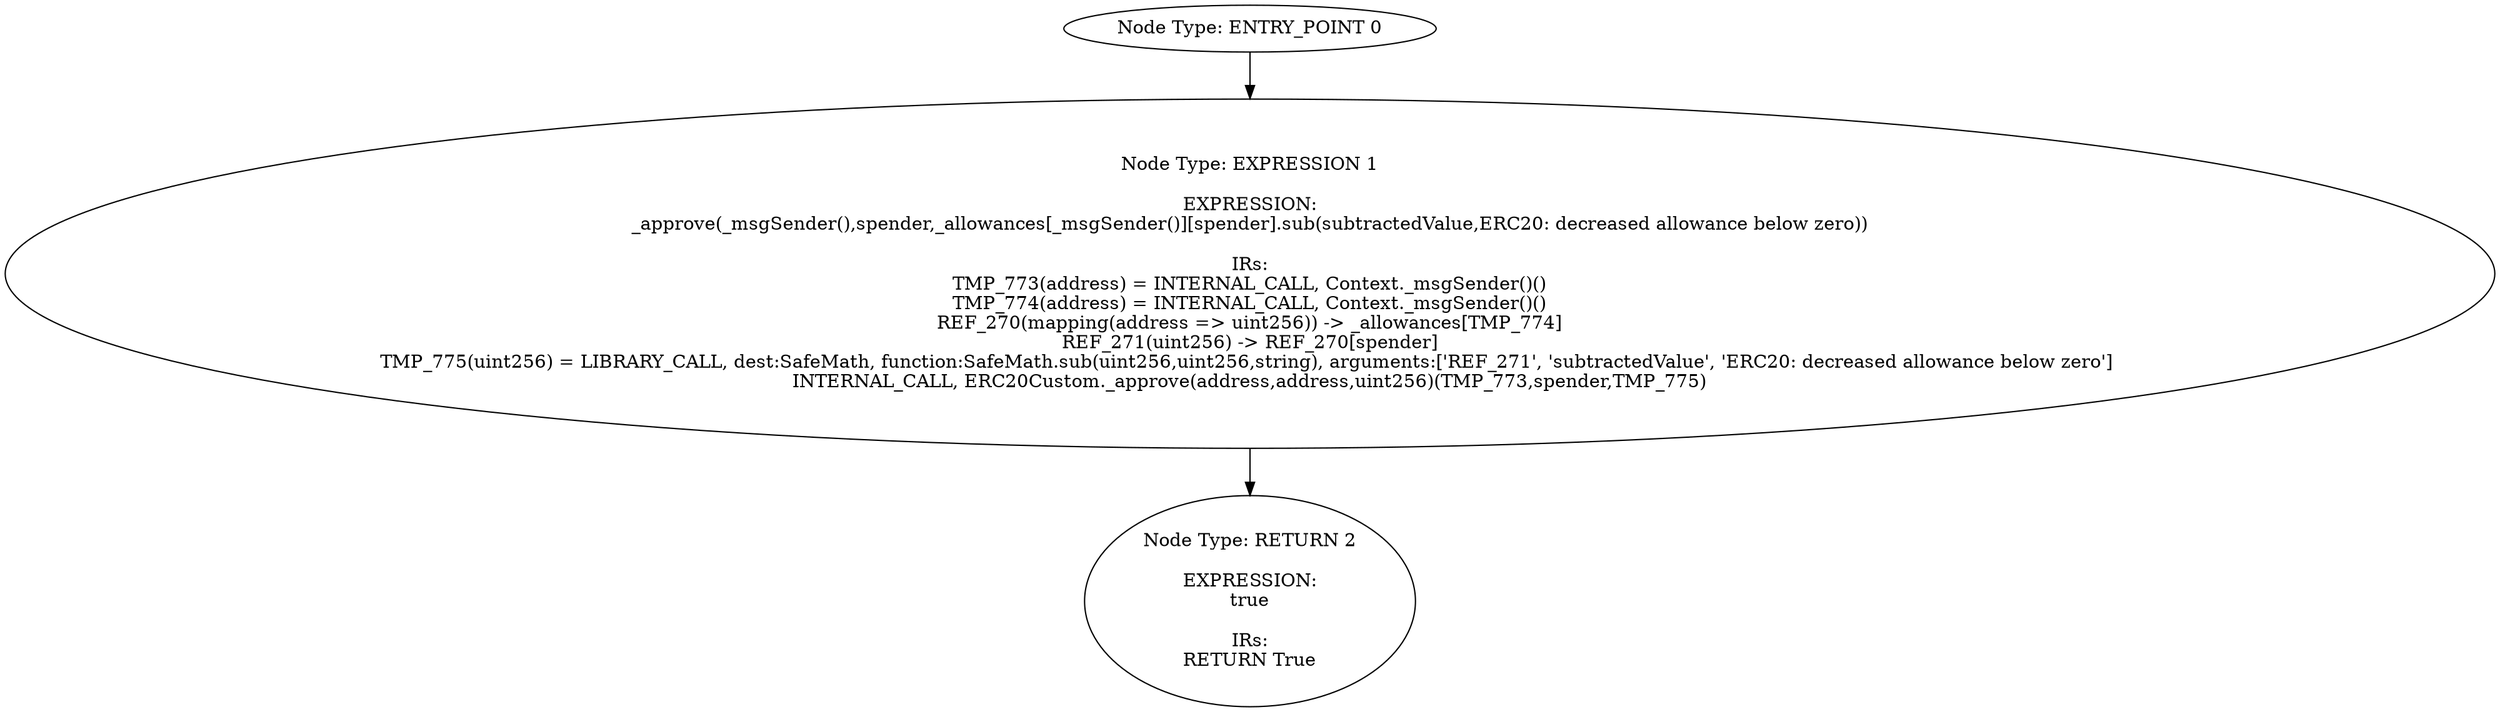 digraph{
0[label="Node Type: ENTRY_POINT 0
"];
0->1;
1[label="Node Type: EXPRESSION 1

EXPRESSION:
_approve(_msgSender(),spender,_allowances[_msgSender()][spender].sub(subtractedValue,ERC20: decreased allowance below zero))

IRs:
TMP_773(address) = INTERNAL_CALL, Context._msgSender()()
TMP_774(address) = INTERNAL_CALL, Context._msgSender()()
REF_270(mapping(address => uint256)) -> _allowances[TMP_774]
REF_271(uint256) -> REF_270[spender]
TMP_775(uint256) = LIBRARY_CALL, dest:SafeMath, function:SafeMath.sub(uint256,uint256,string), arguments:['REF_271', 'subtractedValue', 'ERC20: decreased allowance below zero'] 
INTERNAL_CALL, ERC20Custom._approve(address,address,uint256)(TMP_773,spender,TMP_775)"];
1->2;
2[label="Node Type: RETURN 2

EXPRESSION:
true

IRs:
RETURN True"];
}
